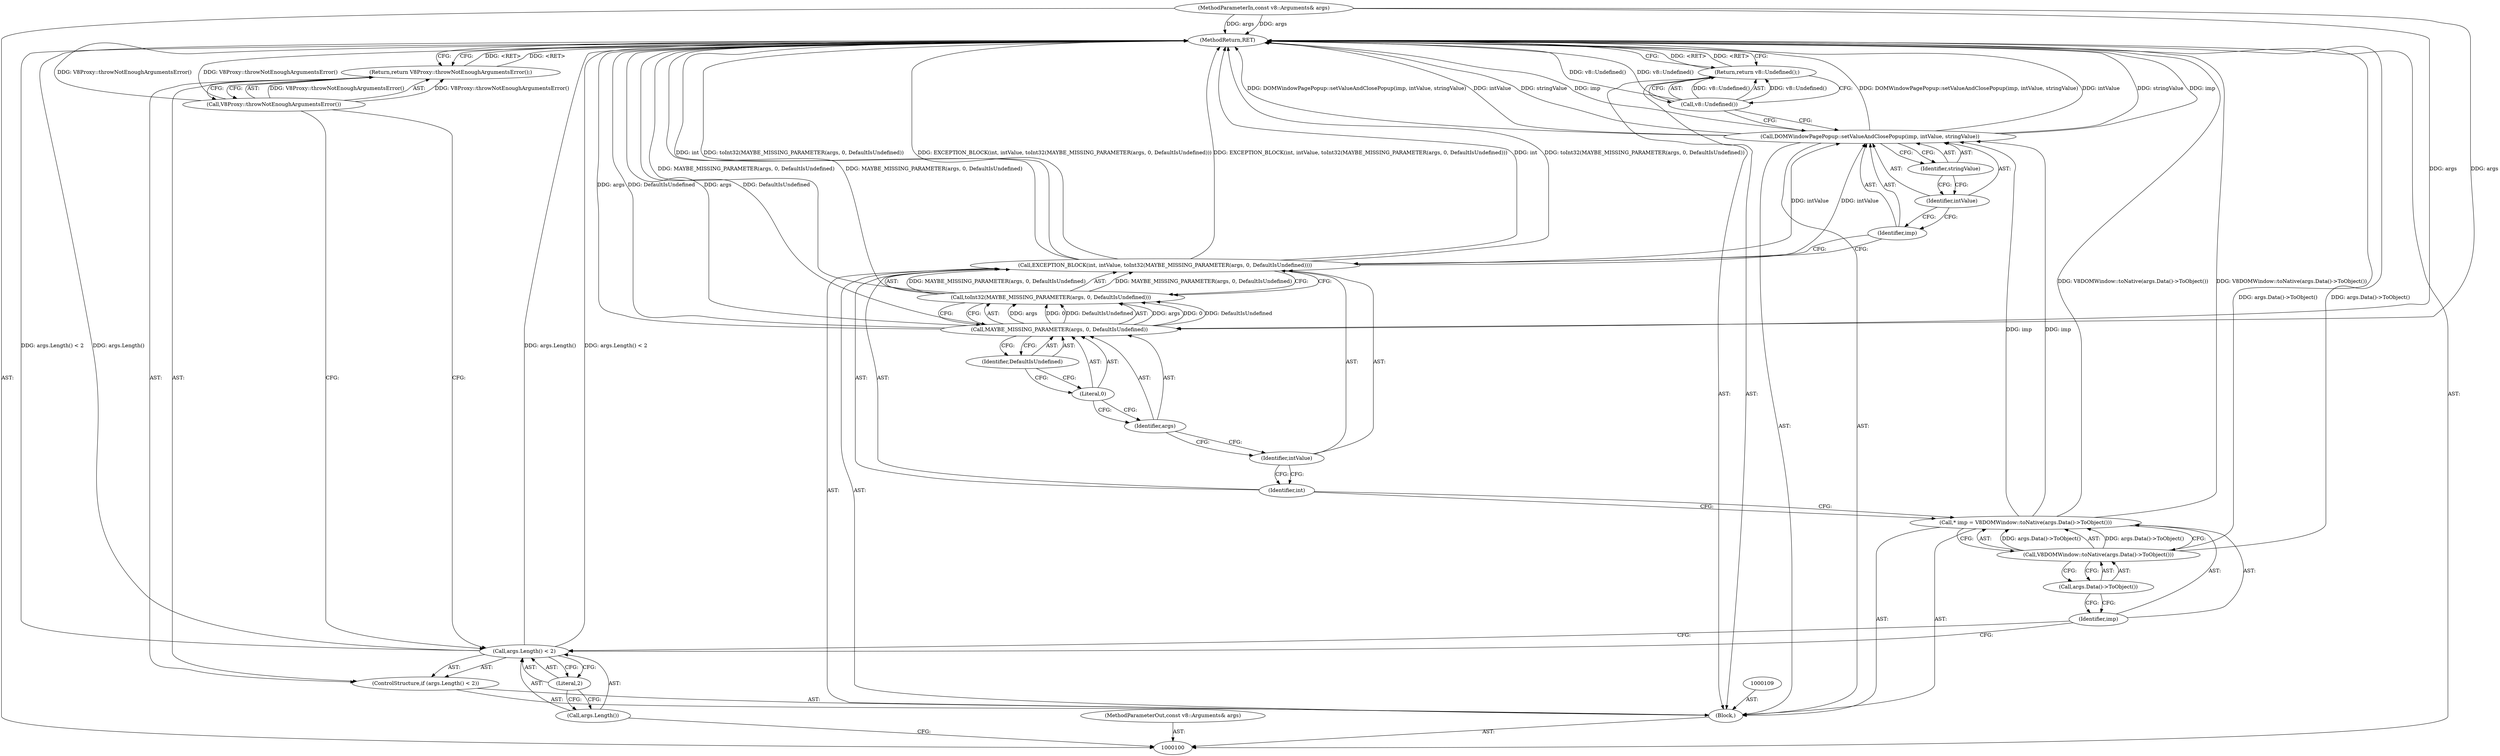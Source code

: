 digraph "1_Chrome_e9372a1bfd3588a80fcf49aa07321f0971dd6091_43" {
"1000128" [label="(MethodReturn,RET)"];
"1000101" [label="(MethodParameterIn,const v8::Arguments& args)"];
"1000183" [label="(MethodParameterOut,const v8::Arguments& args)"];
"1000102" [label="(Block,)"];
"1000106" [label="(Literal,2)"];
"1000103" [label="(ControlStructure,if (args.Length() < 2))"];
"1000104" [label="(Call,args.Length() < 2)"];
"1000105" [label="(Call,args.Length())"];
"1000108" [label="(Call,V8Proxy::throwNotEnoughArgumentsError())"];
"1000107" [label="(Return,return V8Proxy::throwNotEnoughArgumentsError();)"];
"1000110" [label="(Call,* imp = V8DOMWindow::toNative(args.Data()->ToObject()))"];
"1000111" [label="(Identifier,imp)"];
"1000112" [label="(Call,V8DOMWindow::toNative(args.Data()->ToObject()))"];
"1000113" [label="(Call,args.Data()->ToObject())"];
"1000115" [label="(Identifier,int)"];
"1000116" [label="(Identifier,intValue)"];
"1000117" [label="(Call,toInt32(MAYBE_MISSING_PARAMETER(args, 0, DefaultIsUndefined)))"];
"1000118" [label="(Call,MAYBE_MISSING_PARAMETER(args, 0, DefaultIsUndefined))"];
"1000114" [label="(Call,EXCEPTION_BLOCK(int, intValue, toInt32(MAYBE_MISSING_PARAMETER(args, 0, DefaultIsUndefined))))"];
"1000119" [label="(Identifier,args)"];
"1000120" [label="(Literal,0)"];
"1000121" [label="(Identifier,DefaultIsUndefined)"];
"1000122" [label="(Call,DOMWindowPagePopup::setValueAndClosePopup(imp, intValue, stringValue))"];
"1000123" [label="(Identifier,imp)"];
"1000124" [label="(Identifier,intValue)"];
"1000125" [label="(Identifier,stringValue)"];
"1000127" [label="(Call,v8::Undefined())"];
"1000126" [label="(Return,return v8::Undefined();)"];
"1000128" -> "1000100"  [label="AST: "];
"1000128" -> "1000107"  [label="CFG: "];
"1000128" -> "1000126"  [label="CFG: "];
"1000114" -> "1000128"  [label="DDG: toInt32(MAYBE_MISSING_PARAMETER(args, 0, DefaultIsUndefined))"];
"1000114" -> "1000128"  [label="DDG: EXCEPTION_BLOCK(int, intValue, toInt32(MAYBE_MISSING_PARAMETER(args, 0, DefaultIsUndefined)))"];
"1000114" -> "1000128"  [label="DDG: int"];
"1000122" -> "1000128"  [label="DDG: stringValue"];
"1000122" -> "1000128"  [label="DDG: imp"];
"1000122" -> "1000128"  [label="DDG: DOMWindowPagePopup::setValueAndClosePopup(imp, intValue, stringValue)"];
"1000122" -> "1000128"  [label="DDG: intValue"];
"1000108" -> "1000128"  [label="DDG: V8Proxy::throwNotEnoughArgumentsError()"];
"1000104" -> "1000128"  [label="DDG: args.Length() < 2"];
"1000104" -> "1000128"  [label="DDG: args.Length()"];
"1000127" -> "1000128"  [label="DDG: v8::Undefined()"];
"1000117" -> "1000128"  [label="DDG: MAYBE_MISSING_PARAMETER(args, 0, DefaultIsUndefined)"];
"1000110" -> "1000128"  [label="DDG: V8DOMWindow::toNative(args.Data()->ToObject())"];
"1000118" -> "1000128"  [label="DDG: args"];
"1000118" -> "1000128"  [label="DDG: DefaultIsUndefined"];
"1000112" -> "1000128"  [label="DDG: args.Data()->ToObject()"];
"1000101" -> "1000128"  [label="DDG: args"];
"1000126" -> "1000128"  [label="DDG: <RET>"];
"1000107" -> "1000128"  [label="DDG: <RET>"];
"1000101" -> "1000100"  [label="AST: "];
"1000101" -> "1000128"  [label="DDG: args"];
"1000101" -> "1000118"  [label="DDG: args"];
"1000183" -> "1000100"  [label="AST: "];
"1000102" -> "1000100"  [label="AST: "];
"1000103" -> "1000102"  [label="AST: "];
"1000109" -> "1000102"  [label="AST: "];
"1000110" -> "1000102"  [label="AST: "];
"1000114" -> "1000102"  [label="AST: "];
"1000122" -> "1000102"  [label="AST: "];
"1000126" -> "1000102"  [label="AST: "];
"1000106" -> "1000104"  [label="AST: "];
"1000106" -> "1000105"  [label="CFG: "];
"1000104" -> "1000106"  [label="CFG: "];
"1000103" -> "1000102"  [label="AST: "];
"1000104" -> "1000103"  [label="AST: "];
"1000107" -> "1000103"  [label="AST: "];
"1000104" -> "1000103"  [label="AST: "];
"1000104" -> "1000106"  [label="CFG: "];
"1000105" -> "1000104"  [label="AST: "];
"1000106" -> "1000104"  [label="AST: "];
"1000108" -> "1000104"  [label="CFG: "];
"1000111" -> "1000104"  [label="CFG: "];
"1000104" -> "1000128"  [label="DDG: args.Length() < 2"];
"1000104" -> "1000128"  [label="DDG: args.Length()"];
"1000105" -> "1000104"  [label="AST: "];
"1000105" -> "1000100"  [label="CFG: "];
"1000106" -> "1000105"  [label="CFG: "];
"1000108" -> "1000107"  [label="AST: "];
"1000108" -> "1000104"  [label="CFG: "];
"1000107" -> "1000108"  [label="CFG: "];
"1000108" -> "1000128"  [label="DDG: V8Proxy::throwNotEnoughArgumentsError()"];
"1000108" -> "1000107"  [label="DDG: V8Proxy::throwNotEnoughArgumentsError()"];
"1000107" -> "1000103"  [label="AST: "];
"1000107" -> "1000108"  [label="CFG: "];
"1000108" -> "1000107"  [label="AST: "];
"1000128" -> "1000107"  [label="CFG: "];
"1000107" -> "1000128"  [label="DDG: <RET>"];
"1000108" -> "1000107"  [label="DDG: V8Proxy::throwNotEnoughArgumentsError()"];
"1000110" -> "1000102"  [label="AST: "];
"1000110" -> "1000112"  [label="CFG: "];
"1000111" -> "1000110"  [label="AST: "];
"1000112" -> "1000110"  [label="AST: "];
"1000115" -> "1000110"  [label="CFG: "];
"1000110" -> "1000128"  [label="DDG: V8DOMWindow::toNative(args.Data()->ToObject())"];
"1000112" -> "1000110"  [label="DDG: args.Data()->ToObject()"];
"1000110" -> "1000122"  [label="DDG: imp"];
"1000111" -> "1000110"  [label="AST: "];
"1000111" -> "1000104"  [label="CFG: "];
"1000113" -> "1000111"  [label="CFG: "];
"1000112" -> "1000110"  [label="AST: "];
"1000112" -> "1000113"  [label="CFG: "];
"1000113" -> "1000112"  [label="AST: "];
"1000110" -> "1000112"  [label="CFG: "];
"1000112" -> "1000128"  [label="DDG: args.Data()->ToObject()"];
"1000112" -> "1000110"  [label="DDG: args.Data()->ToObject()"];
"1000113" -> "1000112"  [label="AST: "];
"1000113" -> "1000111"  [label="CFG: "];
"1000112" -> "1000113"  [label="CFG: "];
"1000115" -> "1000114"  [label="AST: "];
"1000115" -> "1000110"  [label="CFG: "];
"1000116" -> "1000115"  [label="CFG: "];
"1000116" -> "1000114"  [label="AST: "];
"1000116" -> "1000115"  [label="CFG: "];
"1000119" -> "1000116"  [label="CFG: "];
"1000117" -> "1000114"  [label="AST: "];
"1000117" -> "1000118"  [label="CFG: "];
"1000118" -> "1000117"  [label="AST: "];
"1000114" -> "1000117"  [label="CFG: "];
"1000117" -> "1000128"  [label="DDG: MAYBE_MISSING_PARAMETER(args, 0, DefaultIsUndefined)"];
"1000117" -> "1000114"  [label="DDG: MAYBE_MISSING_PARAMETER(args, 0, DefaultIsUndefined)"];
"1000118" -> "1000117"  [label="DDG: args"];
"1000118" -> "1000117"  [label="DDG: 0"];
"1000118" -> "1000117"  [label="DDG: DefaultIsUndefined"];
"1000118" -> "1000117"  [label="AST: "];
"1000118" -> "1000121"  [label="CFG: "];
"1000119" -> "1000118"  [label="AST: "];
"1000120" -> "1000118"  [label="AST: "];
"1000121" -> "1000118"  [label="AST: "];
"1000117" -> "1000118"  [label="CFG: "];
"1000118" -> "1000128"  [label="DDG: args"];
"1000118" -> "1000128"  [label="DDG: DefaultIsUndefined"];
"1000118" -> "1000117"  [label="DDG: args"];
"1000118" -> "1000117"  [label="DDG: 0"];
"1000118" -> "1000117"  [label="DDG: DefaultIsUndefined"];
"1000101" -> "1000118"  [label="DDG: args"];
"1000114" -> "1000102"  [label="AST: "];
"1000114" -> "1000117"  [label="CFG: "];
"1000115" -> "1000114"  [label="AST: "];
"1000116" -> "1000114"  [label="AST: "];
"1000117" -> "1000114"  [label="AST: "];
"1000123" -> "1000114"  [label="CFG: "];
"1000114" -> "1000128"  [label="DDG: toInt32(MAYBE_MISSING_PARAMETER(args, 0, DefaultIsUndefined))"];
"1000114" -> "1000128"  [label="DDG: EXCEPTION_BLOCK(int, intValue, toInt32(MAYBE_MISSING_PARAMETER(args, 0, DefaultIsUndefined)))"];
"1000114" -> "1000128"  [label="DDG: int"];
"1000117" -> "1000114"  [label="DDG: MAYBE_MISSING_PARAMETER(args, 0, DefaultIsUndefined)"];
"1000114" -> "1000122"  [label="DDG: intValue"];
"1000119" -> "1000118"  [label="AST: "];
"1000119" -> "1000116"  [label="CFG: "];
"1000120" -> "1000119"  [label="CFG: "];
"1000120" -> "1000118"  [label="AST: "];
"1000120" -> "1000119"  [label="CFG: "];
"1000121" -> "1000120"  [label="CFG: "];
"1000121" -> "1000118"  [label="AST: "];
"1000121" -> "1000120"  [label="CFG: "];
"1000118" -> "1000121"  [label="CFG: "];
"1000122" -> "1000102"  [label="AST: "];
"1000122" -> "1000125"  [label="CFG: "];
"1000123" -> "1000122"  [label="AST: "];
"1000124" -> "1000122"  [label="AST: "];
"1000125" -> "1000122"  [label="AST: "];
"1000127" -> "1000122"  [label="CFG: "];
"1000122" -> "1000128"  [label="DDG: stringValue"];
"1000122" -> "1000128"  [label="DDG: imp"];
"1000122" -> "1000128"  [label="DDG: DOMWindowPagePopup::setValueAndClosePopup(imp, intValue, stringValue)"];
"1000122" -> "1000128"  [label="DDG: intValue"];
"1000110" -> "1000122"  [label="DDG: imp"];
"1000114" -> "1000122"  [label="DDG: intValue"];
"1000123" -> "1000122"  [label="AST: "];
"1000123" -> "1000114"  [label="CFG: "];
"1000124" -> "1000123"  [label="CFG: "];
"1000124" -> "1000122"  [label="AST: "];
"1000124" -> "1000123"  [label="CFG: "];
"1000125" -> "1000124"  [label="CFG: "];
"1000125" -> "1000122"  [label="AST: "];
"1000125" -> "1000124"  [label="CFG: "];
"1000122" -> "1000125"  [label="CFG: "];
"1000127" -> "1000126"  [label="AST: "];
"1000127" -> "1000122"  [label="CFG: "];
"1000126" -> "1000127"  [label="CFG: "];
"1000127" -> "1000128"  [label="DDG: v8::Undefined()"];
"1000127" -> "1000126"  [label="DDG: v8::Undefined()"];
"1000126" -> "1000102"  [label="AST: "];
"1000126" -> "1000127"  [label="CFG: "];
"1000127" -> "1000126"  [label="AST: "];
"1000128" -> "1000126"  [label="CFG: "];
"1000126" -> "1000128"  [label="DDG: <RET>"];
"1000127" -> "1000126"  [label="DDG: v8::Undefined()"];
}
